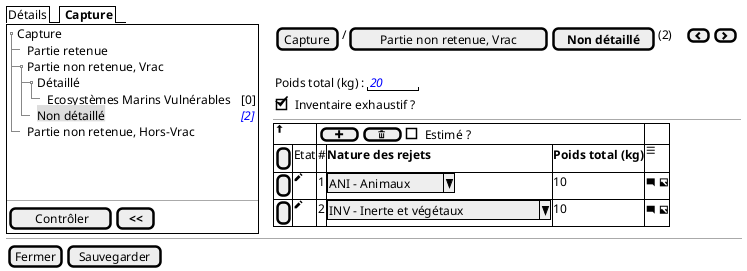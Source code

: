 @startsalt
{
  {/ Détails | <b> Capture }
  {+
   {T
       + Capture
       ++ Partie retenue
       ++ Partie non retenue, Vrac
       +++ Détaillé
       ++++ Ecosystèmes Marins Vulnérables | <color:black>[0]
       +++ <back:#DDD>Non détaillé | <i><color:blue>[2]
       ++ Partie non retenue, Hors-Vrac
   }
    .
    .
    .
   --
   {
      [<&checkmark> Contrôler] | [ <b><< ]
   }
  } | . | {
    { [Capture] | / | [Partie non retenue, Vrac] | [<b>Non détaillé] | (2) | . | . | { [<&chevron-left>] | [<&chevron-right>] } }
           .
           {Poids total (kg) : | "  <i><color:blue>20  " }

           { [X] Inventaire exhaustif ? }

        ---
        {#
            <&arrow-thick-top> | *  | {[ <&plus> ] | [ <&trash> ] | [ ] Estimé ? } | * | *
            [ ] | Etat | # | <b>Nature des rejets  | <b>Poids total (kg)     |  <&menu>
            [ ] | <&pencil> | 1 | ^ ANI - Animaux^         | 10 |  <&comment-square> <&image>
            [ ] | <&pencil> | 2 | ^ INV - Inerte et végétaux ^        |  10 |  <&comment-square> <&image>
          }
    }

  -- | -- | --
  { [Fermer] | [Sauvegarder] }
}
@endsalt

